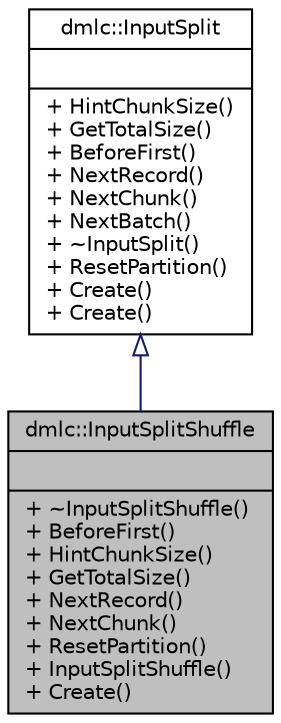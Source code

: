 digraph "dmlc::InputSplitShuffle"
{
 // LATEX_PDF_SIZE
  edge [fontname="Helvetica",fontsize="10",labelfontname="Helvetica",labelfontsize="10"];
  node [fontname="Helvetica",fontsize="10",shape=record];
  Node1 [label="{dmlc::InputSplitShuffle\n||+ ~InputSplitShuffle()\l+ BeforeFirst()\l+ HintChunkSize()\l+ GetTotalSize()\l+ NextRecord()\l+ NextChunk()\l+ ResetPartition()\l+ InputSplitShuffle()\l+ Create()\l}",height=0.2,width=0.4,color="black", fillcolor="grey75", style="filled", fontcolor="black",tooltip="class to construct input split with global shuffling"];
  Node2 -> Node1 [dir="back",color="midnightblue",fontsize="10",style="solid",arrowtail="onormal",fontname="Helvetica"];
  Node2 [label="{dmlc::InputSplit\n||+ HintChunkSize()\l+ GetTotalSize()\l+ BeforeFirst()\l+ NextRecord()\l+ NextChunk()\l+ NextBatch()\l+ ~InputSplit()\l+ ResetPartition()\l+ Create()\l+ Create()\l}",height=0.2,width=0.4,color="black", fillcolor="white", style="filled",URL="$classdmlc_1_1InputSplit.html",tooltip="input split creates that allows reading of records from split of data, independent part that covers a..."];
}
